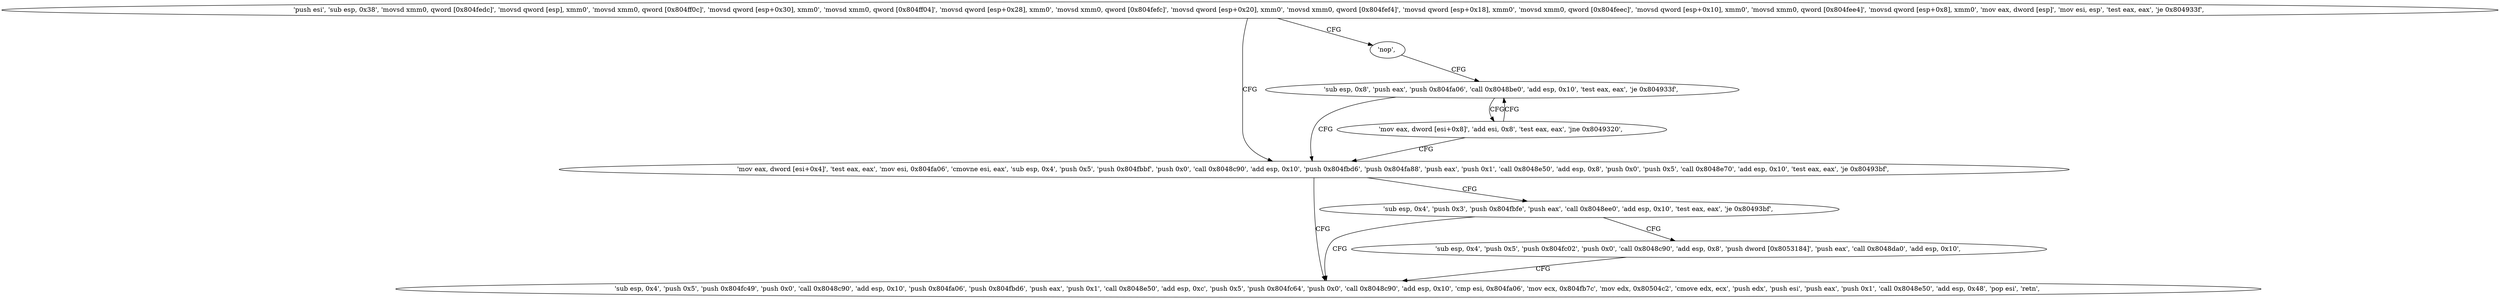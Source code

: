 digraph "func" {
"134517424" [label = "'push esi', 'sub esp, 0x38', 'movsd xmm0, qword [0x804fedc]', 'movsd qword [esp], xmm0', 'movsd xmm0, qword [0x804ff0c]', 'movsd qword [esp+0x30], xmm0', 'movsd xmm0, qword [0x804ff04]', 'movsd qword [esp+0x28], xmm0', 'movsd xmm0, qword [0x804fefc]', 'movsd qword [esp+0x20], xmm0', 'movsd xmm0, qword [0x804fef4]', 'movsd qword [esp+0x18], xmm0', 'movsd xmm0, qword [0x804feec]', 'movsd qword [esp+0x10], xmm0', 'movsd xmm0, qword [0x804fee4]', 'movsd qword [esp+0x8], xmm0', 'mov eax, dword [esp]', 'mov esi, esp', 'test eax, eax', 'je 0x804933f', " ]
"134517567" [label = "'mov eax, dword [esi+0x4]', 'test eax, eax', 'mov esi, 0x804fa06', 'cmovne esi, eax', 'sub esp, 0x4', 'push 0x5', 'push 0x804fbbf', 'push 0x0', 'call 0x8048c90', 'add esp, 0x10', 'push 0x804fbd6', 'push 0x804fa88', 'push eax', 'push 0x1', 'call 0x8048e50', 'add esp, 0x8', 'push 0x0', 'push 0x5', 'call 0x8048e70', 'add esp, 0x10', 'test eax, eax', 'je 0x80493bf', " ]
"134517534" [label = "'nop', " ]
"134517695" [label = "'sub esp, 0x4', 'push 0x5', 'push 0x804fc49', 'push 0x0', 'call 0x8048c90', 'add esp, 0x10', 'push 0x804fa06', 'push 0x804fbd6', 'push eax', 'push 0x1', 'call 0x8048e50', 'add esp, 0xc', 'push 0x5', 'push 0x804fc64', 'push 0x0', 'call 0x8048c90', 'add esp, 0x10', 'cmp esi, 0x804fa06', 'mov ecx, 0x804fb7c', 'mov edx, 0x80504c2', 'cmove edx, ecx', 'push edx', 'push esi', 'push eax', 'push 0x1', 'call 0x8048e50', 'add esp, 0x48', 'pop esi', 'retn', " ]
"134517637" [label = "'sub esp, 0x4', 'push 0x3', 'push 0x804fbfe', 'push eax', 'call 0x8048ee0', 'add esp, 0x10', 'test eax, eax', 'je 0x80493bf', " ]
"134517536" [label = "'sub esp, 0x8', 'push eax', 'push 0x804fa06', 'call 0x8048be0', 'add esp, 0x10', 'test eax, eax', 'je 0x804933f', " ]
"134517660" [label = "'sub esp, 0x4', 'push 0x5', 'push 0x804fc02', 'push 0x0', 'call 0x8048c90', 'add esp, 0x8', 'push dword [0x8053184]', 'push eax', 'call 0x8048da0', 'add esp, 0x10', " ]
"134517557" [label = "'mov eax, dword [esi+0x8]', 'add esi, 0x8', 'test eax, eax', 'jne 0x8049320', " ]
"134517424" -> "134517567" [ label = "CFG" ]
"134517424" -> "134517534" [ label = "CFG" ]
"134517567" -> "134517695" [ label = "CFG" ]
"134517567" -> "134517637" [ label = "CFG" ]
"134517534" -> "134517536" [ label = "CFG" ]
"134517637" -> "134517695" [ label = "CFG" ]
"134517637" -> "134517660" [ label = "CFG" ]
"134517536" -> "134517567" [ label = "CFG" ]
"134517536" -> "134517557" [ label = "CFG" ]
"134517660" -> "134517695" [ label = "CFG" ]
"134517557" -> "134517536" [ label = "CFG" ]
"134517557" -> "134517567" [ label = "CFG" ]
}
